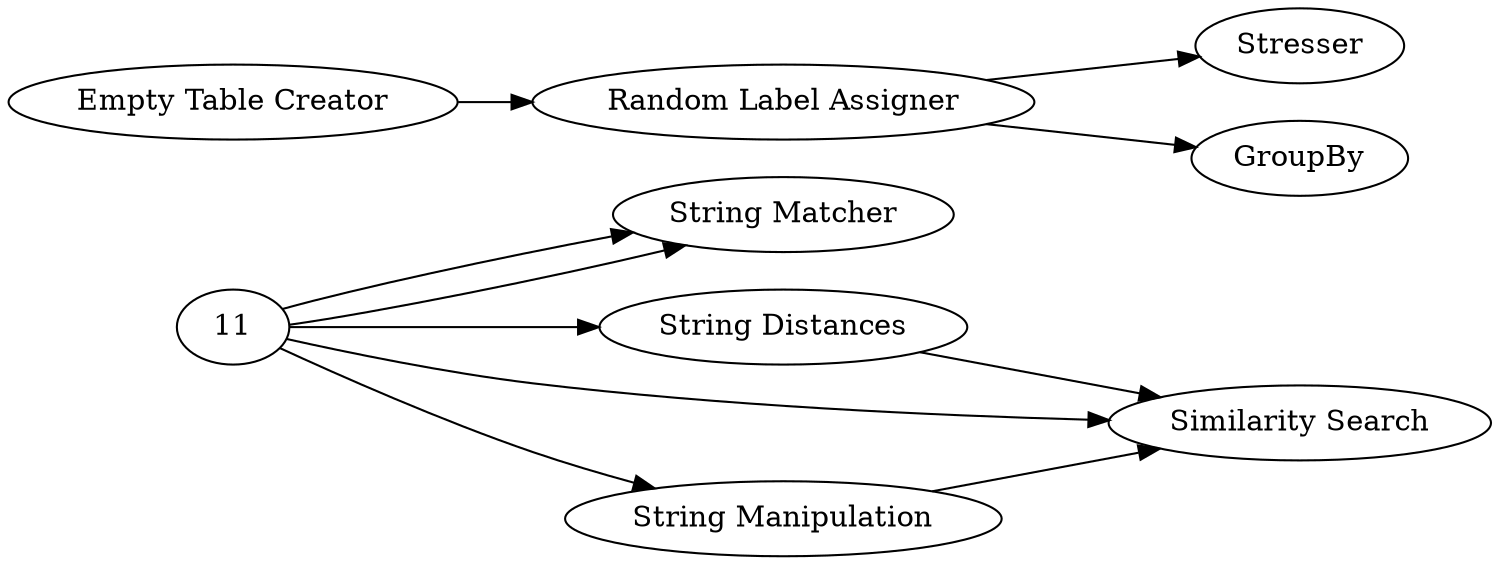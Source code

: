 digraph {
	6 [label="String Matcher"]
	7 [label="String Distances"]
	9 [label="Similarity Search"]
	10 [label="String Manipulation"]
	1 [label="Empty Table Creator"]
	3 [label=Stresser]
	4 [label=GroupBy]
	5 [label="Random Label Assigner"]
	1 -> 5
	5 -> 4
	5 -> 3
	7 -> 9
	10 -> 9
	11 -> 10
	11 -> 9
	11 -> 7
	11 -> 6
	11 -> 6
	rankdir=LR
}
